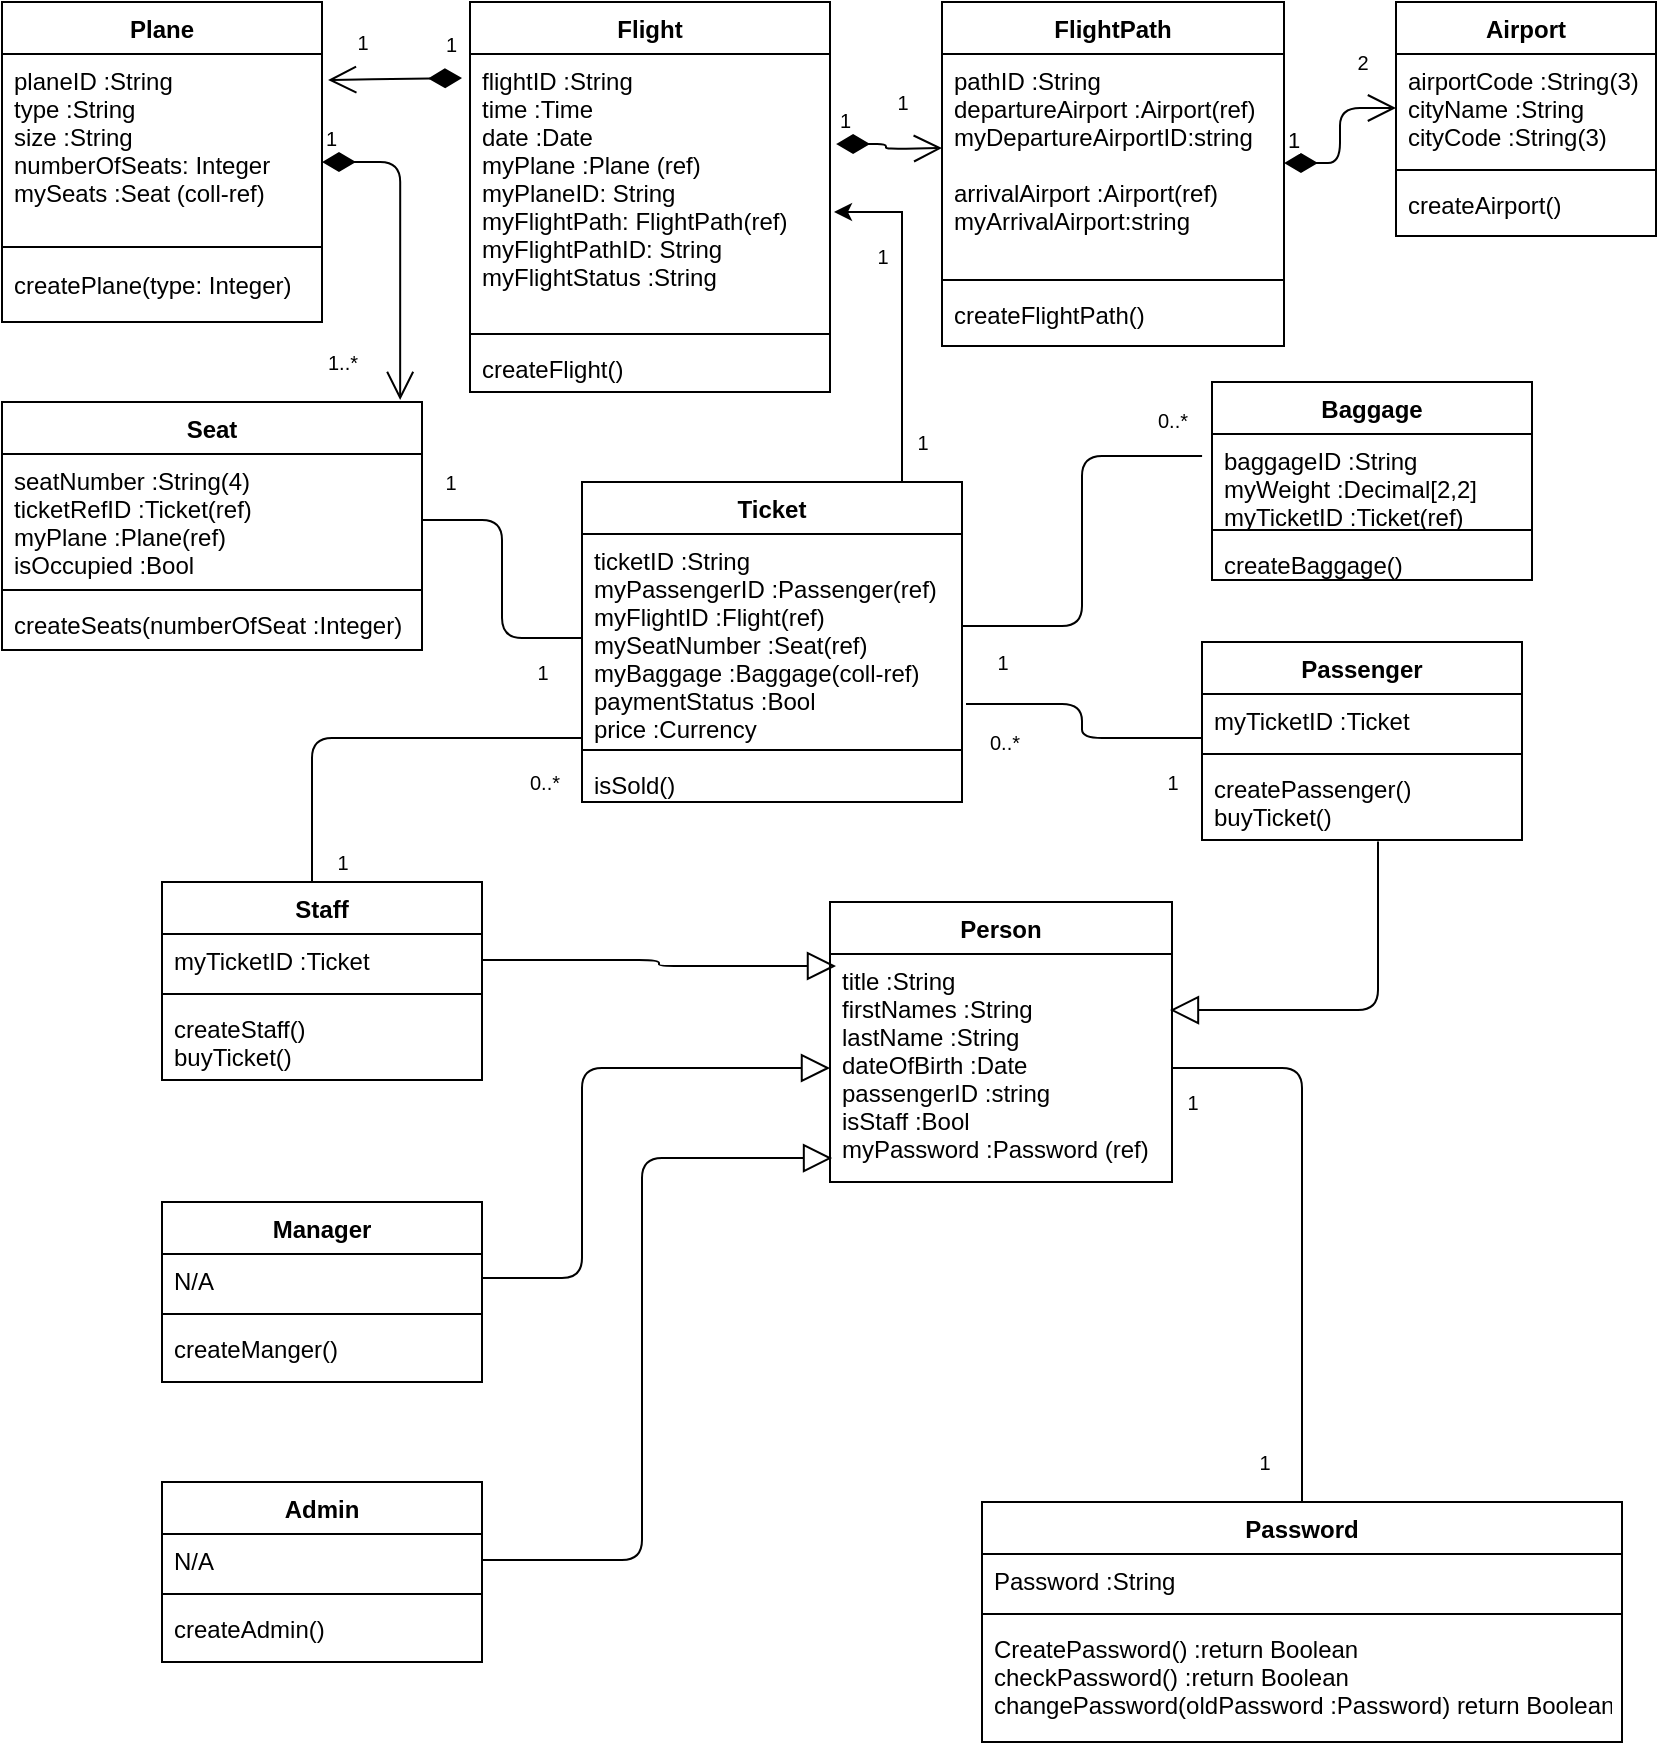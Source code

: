 <mxfile version="13.8.1" type="github">
  <diagram id="C5RBs43oDa-KdzZeNtuy" name="Page-1">
    <mxGraphModel dx="1422" dy="803" grid="1" gridSize="9" guides="1" tooltips="1" connect="1" arrows="1" fold="1" page="1" pageScale="1" pageWidth="827" pageHeight="1169" background="none" math="0" shadow="0">
      <root>
        <mxCell id="WIyWlLk6GJQsqaUBKTNV-0" />
        <mxCell id="WIyWlLk6GJQsqaUBKTNV-1" parent="WIyWlLk6GJQsqaUBKTNV-0" />
        <mxCell id="534QqyFiL1MUl5NV4_Nv-0" value="Airport" style="swimlane;fontStyle=1;align=center;verticalAlign=top;childLayout=stackLayout;horizontal=1;startSize=26;horizontalStack=0;resizeParent=1;resizeParentMax=0;resizeLast=0;collapsible=1;marginBottom=0;" parent="WIyWlLk6GJQsqaUBKTNV-1" vertex="1">
          <mxGeometry x="697" width="130" height="117" as="geometry" />
        </mxCell>
        <mxCell id="534QqyFiL1MUl5NV4_Nv-1" value="airportCode :String(3)&#xa;cityName :String&#xa;cityCode :String(3)" style="text;strokeColor=none;fillColor=none;align=left;verticalAlign=top;spacingLeft=4;spacingRight=4;overflow=hidden;rotatable=0;points=[[0,0.5],[1,0.5]];portConstraint=eastwest;" parent="534QqyFiL1MUl5NV4_Nv-0" vertex="1">
          <mxGeometry y="26" width="130" height="54" as="geometry" />
        </mxCell>
        <mxCell id="534QqyFiL1MUl5NV4_Nv-2" value="" style="line;strokeWidth=1;fillColor=none;align=left;verticalAlign=middle;spacingTop=-1;spacingLeft=3;spacingRight=3;rotatable=0;labelPosition=right;points=[];portConstraint=eastwest;" parent="534QqyFiL1MUl5NV4_Nv-0" vertex="1">
          <mxGeometry y="80" width="130" height="8" as="geometry" />
        </mxCell>
        <mxCell id="534QqyFiL1MUl5NV4_Nv-3" value="createAirport()&#xa;" style="text;strokeColor=none;fillColor=none;align=left;verticalAlign=top;spacingLeft=4;spacingRight=4;overflow=hidden;rotatable=0;points=[[0,0.5],[1,0.5]];portConstraint=eastwest;" parent="534QqyFiL1MUl5NV4_Nv-0" vertex="1">
          <mxGeometry y="88" width="130" height="29" as="geometry" />
        </mxCell>
        <mxCell id="534QqyFiL1MUl5NV4_Nv-5" value="FlightPath" style="swimlane;fontStyle=1;align=center;verticalAlign=top;childLayout=stackLayout;horizontal=1;startSize=26;horizontalStack=0;resizeParent=1;resizeParentMax=0;resizeLast=0;collapsible=1;marginBottom=0;" parent="WIyWlLk6GJQsqaUBKTNV-1" vertex="1">
          <mxGeometry x="470" width="171" height="172" as="geometry" />
        </mxCell>
        <mxCell id="534QqyFiL1MUl5NV4_Nv-6" value="pathID :String&#xa;departureAirport :Airport(ref)&#xa;myDepartureAirportID:string&#xa;&#xa;arrivalAirport :Airport(ref)&#xa;myArrivalAirport:string&#xa;" style="text;strokeColor=none;fillColor=none;align=left;verticalAlign=top;spacingLeft=4;spacingRight=4;overflow=hidden;rotatable=0;points=[[0,0.5],[1,0.5]];portConstraint=eastwest;" parent="534QqyFiL1MUl5NV4_Nv-5" vertex="1">
          <mxGeometry y="26" width="171" height="109" as="geometry" />
        </mxCell>
        <mxCell id="534QqyFiL1MUl5NV4_Nv-7" value="" style="line;strokeWidth=1;fillColor=none;align=left;verticalAlign=middle;spacingTop=-1;spacingLeft=3;spacingRight=3;rotatable=0;labelPosition=right;points=[];portConstraint=eastwest;" parent="534QqyFiL1MUl5NV4_Nv-5" vertex="1">
          <mxGeometry y="135" width="171" height="8" as="geometry" />
        </mxCell>
        <mxCell id="534QqyFiL1MUl5NV4_Nv-8" value="createFlightPath()&#xa;" style="text;strokeColor=none;fillColor=none;align=left;verticalAlign=top;spacingLeft=4;spacingRight=4;overflow=hidden;rotatable=0;points=[[0,0.5],[1,0.5]];portConstraint=eastwest;" parent="534QqyFiL1MUl5NV4_Nv-5" vertex="1">
          <mxGeometry y="143" width="171" height="29" as="geometry" />
        </mxCell>
        <mxCell id="534QqyFiL1MUl5NV4_Nv-9" value="Flight" style="swimlane;fontStyle=1;align=center;verticalAlign=top;childLayout=stackLayout;horizontal=1;startSize=26;horizontalStack=0;resizeParent=1;resizeParentMax=0;resizeLast=0;collapsible=1;marginBottom=0;" parent="WIyWlLk6GJQsqaUBKTNV-1" vertex="1">
          <mxGeometry x="234" width="180" height="195" as="geometry" />
        </mxCell>
        <mxCell id="534QqyFiL1MUl5NV4_Nv-10" value="flightID :String&#xa;time :Time&#xa;date :Date&#xa;myPlane :Plane (ref)&#xa;myPlaneID: String&#xa;myFlightPath: FlightPath(ref)&#xa;myFlightPathID: String&#xa;myFlightStatus :String" style="text;strokeColor=none;fillColor=none;align=left;verticalAlign=top;spacingLeft=4;spacingRight=4;overflow=hidden;rotatable=0;points=[[0,0.5],[1,0.5]];portConstraint=eastwest;" parent="534QqyFiL1MUl5NV4_Nv-9" vertex="1">
          <mxGeometry y="26" width="180" height="136" as="geometry" />
        </mxCell>
        <mxCell id="534QqyFiL1MUl5NV4_Nv-11" value="" style="line;strokeWidth=1;fillColor=none;align=left;verticalAlign=middle;spacingTop=-1;spacingLeft=3;spacingRight=3;rotatable=0;labelPosition=right;points=[];portConstraint=eastwest;" parent="534QqyFiL1MUl5NV4_Nv-9" vertex="1">
          <mxGeometry y="162" width="180" height="8" as="geometry" />
        </mxCell>
        <mxCell id="534QqyFiL1MUl5NV4_Nv-12" value="createFlight()" style="text;strokeColor=none;fillColor=none;align=left;verticalAlign=top;spacingLeft=4;spacingRight=4;overflow=hidden;rotatable=0;points=[[0,0.5],[1,0.5]];portConstraint=eastwest;" parent="534QqyFiL1MUl5NV4_Nv-9" vertex="1">
          <mxGeometry y="170" width="180" height="25" as="geometry" />
        </mxCell>
        <mxCell id="534QqyFiL1MUl5NV4_Nv-13" value="Plane" style="swimlane;fontStyle=1;align=center;verticalAlign=top;childLayout=stackLayout;horizontal=1;startSize=26;horizontalStack=0;resizeParent=1;resizeParentMax=0;resizeLast=0;collapsible=1;marginBottom=0;" parent="WIyWlLk6GJQsqaUBKTNV-1" vertex="1">
          <mxGeometry width="160" height="160" as="geometry" />
        </mxCell>
        <mxCell id="534QqyFiL1MUl5NV4_Nv-14" value="planeID :String&#xa;type :String&#xa;size :String&#xa;numberOfSeats: Integer&#xa;mySeats :Seat (coll-ref)" style="text;strokeColor=none;fillColor=none;align=left;verticalAlign=top;spacingLeft=4;spacingRight=4;overflow=hidden;rotatable=0;points=[[0,0.5],[1,0.5]];portConstraint=eastwest;" parent="534QqyFiL1MUl5NV4_Nv-13" vertex="1">
          <mxGeometry y="26" width="160" height="91" as="geometry" />
        </mxCell>
        <mxCell id="534QqyFiL1MUl5NV4_Nv-15" value="" style="line;strokeWidth=1;fillColor=none;align=left;verticalAlign=middle;spacingTop=-1;spacingLeft=3;spacingRight=3;rotatable=0;labelPosition=right;points=[];portConstraint=eastwest;" parent="534QqyFiL1MUl5NV4_Nv-13" vertex="1">
          <mxGeometry y="117" width="160" height="11" as="geometry" />
        </mxCell>
        <mxCell id="534QqyFiL1MUl5NV4_Nv-16" value="createPlane(type: Integer)" style="text;strokeColor=none;fillColor=none;align=left;verticalAlign=top;spacingLeft=4;spacingRight=4;overflow=hidden;rotatable=0;points=[[0,0.5],[1,0.5]];portConstraint=eastwest;" parent="534QqyFiL1MUl5NV4_Nv-13" vertex="1">
          <mxGeometry y="128" width="160" height="32" as="geometry" />
        </mxCell>
        <mxCell id="534QqyFiL1MUl5NV4_Nv-67" style="edgeStyle=orthogonalEdgeStyle;rounded=0;orthogonalLoop=1;jettySize=auto;html=1;exitX=0.75;exitY=0;exitDx=0;exitDy=0;fontSize=10;" parent="WIyWlLk6GJQsqaUBKTNV-1" source="534QqyFiL1MUl5NV4_Nv-21" edge="1">
          <mxGeometry relative="1" as="geometry">
            <Array as="points">
              <mxPoint x="450" y="240" />
              <mxPoint x="450" y="105" />
              <mxPoint x="416" y="105" />
            </Array>
            <mxPoint x="416" y="105" as="targetPoint" />
          </mxGeometry>
        </mxCell>
        <mxCell id="534QqyFiL1MUl5NV4_Nv-21" value="Ticket" style="swimlane;fontStyle=1;align=center;verticalAlign=top;childLayout=stackLayout;horizontal=1;startSize=26;horizontalStack=0;resizeParent=1;resizeParentMax=0;resizeLast=0;collapsible=1;marginBottom=0;" parent="WIyWlLk6GJQsqaUBKTNV-1" vertex="1">
          <mxGeometry x="290" y="240" width="190" height="160" as="geometry" />
        </mxCell>
        <mxCell id="534QqyFiL1MUl5NV4_Nv-22" value="ticketID :String&#xa;myPassengerID :Passenger(ref)&#xa;myFlightID :Flight(ref)&#xa;mySeatNumber :Seat(ref)&#xa;myBaggage :Baggage(coll-ref)&#xa;paymentStatus :Bool&#xa;price :Currency" style="text;strokeColor=none;fillColor=none;align=left;verticalAlign=top;spacingLeft=4;spacingRight=4;overflow=hidden;rotatable=0;points=[[0,0.5],[1,0.5]];portConstraint=eastwest;" parent="534QqyFiL1MUl5NV4_Nv-21" vertex="1">
          <mxGeometry y="26" width="190" height="104" as="geometry" />
        </mxCell>
        <mxCell id="534QqyFiL1MUl5NV4_Nv-23" value="" style="line;strokeWidth=1;fillColor=none;align=left;verticalAlign=middle;spacingTop=-1;spacingLeft=3;spacingRight=3;rotatable=0;labelPosition=right;points=[];portConstraint=eastwest;" parent="534QqyFiL1MUl5NV4_Nv-21" vertex="1">
          <mxGeometry y="130" width="190" height="8" as="geometry" />
        </mxCell>
        <mxCell id="534QqyFiL1MUl5NV4_Nv-24" value="isSold()" style="text;strokeColor=none;fillColor=none;align=left;verticalAlign=top;spacingLeft=4;spacingRight=4;overflow=hidden;rotatable=0;points=[[0,0.5],[1,0.5]];portConstraint=eastwest;" parent="534QqyFiL1MUl5NV4_Nv-21" vertex="1">
          <mxGeometry y="138" width="190" height="22" as="geometry" />
        </mxCell>
        <mxCell id="534QqyFiL1MUl5NV4_Nv-17" value="Seat" style="swimlane;fontStyle=1;align=center;verticalAlign=top;childLayout=stackLayout;horizontal=1;startSize=26;horizontalStack=0;resizeParent=1;resizeParentMax=0;resizeLast=0;collapsible=1;marginBottom=0;" parent="WIyWlLk6GJQsqaUBKTNV-1" vertex="1">
          <mxGeometry y="200" width="210" height="124" as="geometry" />
        </mxCell>
        <mxCell id="534QqyFiL1MUl5NV4_Nv-18" value="seatNumber :String(4)&#xa;ticketRefID :Ticket(ref)&#xa;myPlane :Plane(ref)&#xa;isOccupied :Bool" style="text;strokeColor=none;fillColor=none;align=left;verticalAlign=top;spacingLeft=4;spacingRight=4;overflow=hidden;rotatable=0;points=[[0,0.5],[1,0.5]];portConstraint=eastwest;" parent="534QqyFiL1MUl5NV4_Nv-17" vertex="1">
          <mxGeometry y="26" width="210" height="64" as="geometry" />
        </mxCell>
        <mxCell id="534QqyFiL1MUl5NV4_Nv-19" value="" style="line;strokeWidth=1;fillColor=none;align=left;verticalAlign=middle;spacingTop=-1;spacingLeft=3;spacingRight=3;rotatable=0;labelPosition=right;points=[];portConstraint=eastwest;" parent="534QqyFiL1MUl5NV4_Nv-17" vertex="1">
          <mxGeometry y="90" width="210" height="8" as="geometry" />
        </mxCell>
        <mxCell id="534QqyFiL1MUl5NV4_Nv-20" value="createSeats(numberOfSeat :Integer)" style="text;strokeColor=none;fillColor=none;align=left;verticalAlign=top;spacingLeft=4;spacingRight=4;overflow=hidden;rotatable=0;points=[[0,0.5],[1,0.5]];portConstraint=eastwest;" parent="534QqyFiL1MUl5NV4_Nv-17" vertex="1">
          <mxGeometry y="98" width="210" height="26" as="geometry" />
        </mxCell>
        <mxCell id="534QqyFiL1MUl5NV4_Nv-57" value="1" style="endArrow=open;html=1;endSize=12;startArrow=diamondThin;startSize=14;startFill=1;edgeStyle=orthogonalEdgeStyle;align=left;verticalAlign=bottom;exitX=1;exitY=0.5;exitDx=0;exitDy=0;entryX=0;entryY=0.5;entryDx=0;entryDy=0;" parent="WIyWlLk6GJQsqaUBKTNV-1" source="534QqyFiL1MUl5NV4_Nv-6" target="534QqyFiL1MUl5NV4_Nv-1" edge="1">
          <mxGeometry x="-1" y="3" relative="1" as="geometry">
            <mxPoint x="630" y="180" as="sourcePoint" />
            <mxPoint x="790" y="180" as="targetPoint" />
          </mxGeometry>
        </mxCell>
        <mxCell id="534QqyFiL1MUl5NV4_Nv-58" value="2" style="text;html=1;resizable=0;autosize=1;align=center;verticalAlign=middle;points=[];fillColor=none;strokeColor=none;rounded=0;fontSize=10;" parent="WIyWlLk6GJQsqaUBKTNV-1" vertex="1">
          <mxGeometry x="670" y="20" width="20" height="20" as="geometry" />
        </mxCell>
        <mxCell id="534QqyFiL1MUl5NV4_Nv-59" value="1" style="endArrow=open;html=1;endSize=12;startArrow=diamondThin;startSize=14;startFill=1;edgeStyle=orthogonalEdgeStyle;align=left;verticalAlign=bottom;fontSize=10;exitX=1.017;exitY=0.331;exitDx=0;exitDy=0;exitPerimeter=0;" parent="WIyWlLk6GJQsqaUBKTNV-1" source="534QqyFiL1MUl5NV4_Nv-10" edge="1">
          <mxGeometry x="-1" y="3" relative="1" as="geometry">
            <mxPoint x="423" y="81" as="sourcePoint" />
            <mxPoint x="470" y="73" as="targetPoint" />
          </mxGeometry>
        </mxCell>
        <mxCell id="534QqyFiL1MUl5NV4_Nv-60" value="1" style="text;html=1;resizable=0;autosize=1;align=center;verticalAlign=middle;points=[];fillColor=none;strokeColor=none;rounded=0;fontSize=10;" parent="WIyWlLk6GJQsqaUBKTNV-1" vertex="1">
          <mxGeometry x="440" y="40" width="20" height="20" as="geometry" />
        </mxCell>
        <mxCell id="534QqyFiL1MUl5NV4_Nv-61" value="1" style="endArrow=open;html=1;endSize=12;startArrow=diamondThin;startSize=14;startFill=1;edgeStyle=orthogonalEdgeStyle;align=left;verticalAlign=bottom;fontSize=10;entryX=1.019;entryY=0.143;entryDx=0;entryDy=0;entryPerimeter=0;" parent="WIyWlLk6GJQsqaUBKTNV-1" target="534QqyFiL1MUl5NV4_Nv-14" edge="1">
          <mxGeometry x="-0.701" y="-8" relative="1" as="geometry">
            <mxPoint x="230" y="38" as="sourcePoint" />
            <mxPoint x="320" y="180" as="targetPoint" />
            <mxPoint as="offset" />
          </mxGeometry>
        </mxCell>
        <mxCell id="534QqyFiL1MUl5NV4_Nv-62" value="1" style="text;html=1;resizable=0;autosize=1;align=center;verticalAlign=middle;points=[];fillColor=none;strokeColor=none;rounded=0;fontSize=10;" parent="WIyWlLk6GJQsqaUBKTNV-1" vertex="1">
          <mxGeometry x="170" y="10" width="20" height="20" as="geometry" />
        </mxCell>
        <mxCell id="534QqyFiL1MUl5NV4_Nv-63" value="1" style="endArrow=open;html=1;endSize=12;startArrow=diamondThin;startSize=14;startFill=1;edgeStyle=orthogonalEdgeStyle;align=left;verticalAlign=bottom;fontSize=10;entryX=0.948;entryY=-0.008;entryDx=0;entryDy=0;entryPerimeter=0;" parent="WIyWlLk6GJQsqaUBKTNV-1" target="534QqyFiL1MUl5NV4_Nv-17" edge="1">
          <mxGeometry x="-1" y="3" relative="1" as="geometry">
            <mxPoint x="160" y="80" as="sourcePoint" />
            <mxPoint x="350" y="180" as="targetPoint" />
            <Array as="points">
              <mxPoint x="199" y="80" />
            </Array>
          </mxGeometry>
        </mxCell>
        <mxCell id="534QqyFiL1MUl5NV4_Nv-64" value="1..*" style="text;html=1;resizable=0;autosize=1;align=center;verticalAlign=middle;points=[];fillColor=none;strokeColor=none;rounded=0;fontSize=10;" parent="WIyWlLk6GJQsqaUBKTNV-1" vertex="1">
          <mxGeometry x="155" y="170" width="30" height="20" as="geometry" />
        </mxCell>
        <mxCell id="534QqyFiL1MUl5NV4_Nv-68" value="1" style="text;html=1;resizable=0;autosize=1;align=center;verticalAlign=middle;points=[];fillColor=none;strokeColor=none;rounded=0;fontSize=10;" parent="WIyWlLk6GJQsqaUBKTNV-1" vertex="1">
          <mxGeometry x="430" y="117" width="20" height="20" as="geometry" />
        </mxCell>
        <mxCell id="534QqyFiL1MUl5NV4_Nv-69" value="1" style="text;html=1;resizable=0;autosize=1;align=center;verticalAlign=middle;points=[];fillColor=none;strokeColor=none;rounded=0;fontSize=10;" parent="WIyWlLk6GJQsqaUBKTNV-1" vertex="1">
          <mxGeometry x="450" y="210" width="20" height="20" as="geometry" />
        </mxCell>
        <mxCell id="534QqyFiL1MUl5NV4_Nv-78" value="" style="endArrow=none;html=1;fontSize=10;edgeStyle=elbowEdgeStyle;exitX=-0.2;exitY=1.45;exitDx=0;exitDy=0;exitPerimeter=0;entryX=1.5;entryY=-0.35;entryDx=0;entryDy=0;entryPerimeter=0;" parent="WIyWlLk6GJQsqaUBKTNV-1" source="534QqyFiL1MUl5NV4_Nv-79" target="534QqyFiL1MUl5NV4_Nv-80" edge="1">
          <mxGeometry width="50" height="50" relative="1" as="geometry">
            <mxPoint x="200" y="258" as="sourcePoint" />
            <mxPoint x="300" y="318" as="targetPoint" />
          </mxGeometry>
        </mxCell>
        <mxCell id="534QqyFiL1MUl5NV4_Nv-79" value="1" style="text;html=1;resizable=0;autosize=1;align=center;verticalAlign=middle;points=[];fillColor=none;strokeColor=none;rounded=0;fontSize=10;" parent="WIyWlLk6GJQsqaUBKTNV-1" vertex="1">
          <mxGeometry x="214" y="230" width="20" height="20" as="geometry" />
        </mxCell>
        <mxCell id="534QqyFiL1MUl5NV4_Nv-80" value="1" style="text;html=1;resizable=0;autosize=1;align=center;verticalAlign=middle;points=[];fillColor=none;strokeColor=none;rounded=0;fontSize=10;" parent="WIyWlLk6GJQsqaUBKTNV-1" vertex="1">
          <mxGeometry x="260" y="325" width="20" height="20" as="geometry" />
        </mxCell>
        <mxCell id="534QqyFiL1MUl5NV4_Nv-45" value="Staff" style="swimlane;fontStyle=1;align=center;verticalAlign=top;childLayout=stackLayout;horizontal=1;startSize=26;horizontalStack=0;resizeParent=1;resizeParentMax=0;resizeLast=0;collapsible=1;marginBottom=0;" parent="WIyWlLk6GJQsqaUBKTNV-1" vertex="1">
          <mxGeometry x="80" y="440" width="160" height="99" as="geometry" />
        </mxCell>
        <mxCell id="534QqyFiL1MUl5NV4_Nv-46" value="myTicketID :Ticket" style="text;strokeColor=none;fillColor=none;align=left;verticalAlign=top;spacingLeft=4;spacingRight=4;overflow=hidden;rotatable=0;points=[[0,0.5],[1,0.5]];portConstraint=eastwest;" parent="534QqyFiL1MUl5NV4_Nv-45" vertex="1">
          <mxGeometry y="26" width="160" height="26" as="geometry" />
        </mxCell>
        <mxCell id="534QqyFiL1MUl5NV4_Nv-47" value="" style="line;strokeWidth=1;fillColor=none;align=left;verticalAlign=middle;spacingTop=-1;spacingLeft=3;spacingRight=3;rotatable=0;labelPosition=right;points=[];portConstraint=eastwest;" parent="534QqyFiL1MUl5NV4_Nv-45" vertex="1">
          <mxGeometry y="52" width="160" height="8" as="geometry" />
        </mxCell>
        <mxCell id="534QqyFiL1MUl5NV4_Nv-48" value="createStaff()&#xa;buyTicket()" style="text;strokeColor=none;fillColor=none;align=left;verticalAlign=top;spacingLeft=4;spacingRight=4;overflow=hidden;rotatable=0;points=[[0,0.5],[1,0.5]];portConstraint=eastwest;" parent="534QqyFiL1MUl5NV4_Nv-45" vertex="1">
          <mxGeometry y="60" width="160" height="39" as="geometry" />
        </mxCell>
        <mxCell id="534QqyFiL1MUl5NV4_Nv-41" value="Manager" style="swimlane;fontStyle=1;align=center;verticalAlign=top;childLayout=stackLayout;horizontal=1;startSize=26;horizontalStack=0;resizeParent=1;resizeParentMax=0;resizeLast=0;collapsible=1;marginBottom=0;" parent="WIyWlLk6GJQsqaUBKTNV-1" vertex="1">
          <mxGeometry x="80" y="600" width="160" height="90" as="geometry" />
        </mxCell>
        <mxCell id="534QqyFiL1MUl5NV4_Nv-42" value="N/A" style="text;strokeColor=none;fillColor=none;align=left;verticalAlign=top;spacingLeft=4;spacingRight=4;overflow=hidden;rotatable=0;points=[[0,0.5],[1,0.5]];portConstraint=eastwest;" parent="534QqyFiL1MUl5NV4_Nv-41" vertex="1">
          <mxGeometry y="26" width="160" height="26" as="geometry" />
        </mxCell>
        <mxCell id="534QqyFiL1MUl5NV4_Nv-43" value="" style="line;strokeWidth=1;fillColor=none;align=left;verticalAlign=middle;spacingTop=-1;spacingLeft=3;spacingRight=3;rotatable=0;labelPosition=right;points=[];portConstraint=eastwest;" parent="534QqyFiL1MUl5NV4_Nv-41" vertex="1">
          <mxGeometry y="52" width="160" height="8" as="geometry" />
        </mxCell>
        <mxCell id="534QqyFiL1MUl5NV4_Nv-44" value="createManger()&#xa;" style="text;strokeColor=none;fillColor=none;align=left;verticalAlign=top;spacingLeft=4;spacingRight=4;overflow=hidden;rotatable=0;points=[[0,0.5],[1,0.5]];portConstraint=eastwest;" parent="534QqyFiL1MUl5NV4_Nv-41" vertex="1">
          <mxGeometry y="60" width="160" height="30" as="geometry" />
        </mxCell>
        <mxCell id="534QqyFiL1MUl5NV4_Nv-49" value="Admin" style="swimlane;fontStyle=1;align=center;verticalAlign=top;childLayout=stackLayout;horizontal=1;startSize=26;horizontalStack=0;resizeParent=1;resizeParentMax=0;resizeLast=0;collapsible=1;marginBottom=0;" parent="WIyWlLk6GJQsqaUBKTNV-1" vertex="1">
          <mxGeometry x="80" y="740" width="160" height="90" as="geometry" />
        </mxCell>
        <mxCell id="534QqyFiL1MUl5NV4_Nv-50" value="N/A" style="text;strokeColor=none;fillColor=none;align=left;verticalAlign=top;spacingLeft=4;spacingRight=4;overflow=hidden;rotatable=0;points=[[0,0.5],[1,0.5]];portConstraint=eastwest;" parent="534QqyFiL1MUl5NV4_Nv-49" vertex="1">
          <mxGeometry y="26" width="160" height="26" as="geometry" />
        </mxCell>
        <mxCell id="534QqyFiL1MUl5NV4_Nv-51" value="" style="line;strokeWidth=1;fillColor=none;align=left;verticalAlign=middle;spacingTop=-1;spacingLeft=3;spacingRight=3;rotatable=0;labelPosition=right;points=[];portConstraint=eastwest;" parent="534QqyFiL1MUl5NV4_Nv-49" vertex="1">
          <mxGeometry y="52" width="160" height="8" as="geometry" />
        </mxCell>
        <mxCell id="534QqyFiL1MUl5NV4_Nv-52" value="createAdmin()&#xa;" style="text;strokeColor=none;fillColor=none;align=left;verticalAlign=top;spacingLeft=4;spacingRight=4;overflow=hidden;rotatable=0;points=[[0,0.5],[1,0.5]];portConstraint=eastwest;" parent="534QqyFiL1MUl5NV4_Nv-49" vertex="1">
          <mxGeometry y="60" width="160" height="30" as="geometry" />
        </mxCell>
        <mxCell id="534QqyFiL1MUl5NV4_Nv-82" value="" style="endArrow=none;html=1;fontSize=10;edgeStyle=elbowEdgeStyle;" parent="WIyWlLk6GJQsqaUBKTNV-1" target="534QqyFiL1MUl5NV4_Nv-22" edge="1">
          <mxGeometry width="50" height="50" relative="1" as="geometry">
            <mxPoint x="155" y="440" as="sourcePoint" />
            <mxPoint x="205" y="390" as="targetPoint" />
            <Array as="points">
              <mxPoint x="155" y="368" />
            </Array>
          </mxGeometry>
        </mxCell>
        <mxCell id="534QqyFiL1MUl5NV4_Nv-83" value="1" style="text;html=1;resizable=0;autosize=1;align=center;verticalAlign=middle;points=[];fillColor=none;strokeColor=none;rounded=0;fontSize=10;" parent="WIyWlLk6GJQsqaUBKTNV-1" vertex="1">
          <mxGeometry x="160" y="420" width="20" height="20" as="geometry" />
        </mxCell>
        <mxCell id="534QqyFiL1MUl5NV4_Nv-84" value="0..*" style="text;html=1;resizable=0;autosize=1;align=center;verticalAlign=middle;points=[];fillColor=none;strokeColor=none;rounded=0;fontSize=10;" parent="WIyWlLk6GJQsqaUBKTNV-1" vertex="1">
          <mxGeometry x="257" y="381" width="27" height="18" as="geometry" />
        </mxCell>
        <mxCell id="534QqyFiL1MUl5NV4_Nv-86" value="" style="endArrow=none;html=1;fontSize=10;edgeStyle=elbowEdgeStyle;entryX=-0.031;entryY=0.25;entryDx=0;entryDy=0;entryPerimeter=0;" parent="WIyWlLk6GJQsqaUBKTNV-1" edge="1" target="534QqyFiL1MUl5NV4_Nv-26">
          <mxGeometry width="50" height="50" relative="1" as="geometry">
            <mxPoint x="480" y="312" as="sourcePoint" />
            <mxPoint x="600" y="209" as="targetPoint" />
          </mxGeometry>
        </mxCell>
        <mxCell id="534QqyFiL1MUl5NV4_Nv-87" value="1" style="text;html=1;resizable=0;autosize=1;align=center;verticalAlign=middle;points=[];fillColor=none;strokeColor=none;rounded=0;fontSize=10;" parent="WIyWlLk6GJQsqaUBKTNV-1" vertex="1">
          <mxGeometry x="490" y="320" width="20" height="20" as="geometry" />
        </mxCell>
        <mxCell id="534QqyFiL1MUl5NV4_Nv-88" value="0..*" style="text;html=1;resizable=0;autosize=1;align=center;verticalAlign=middle;points=[];fillColor=none;strokeColor=none;rounded=0;fontSize=10;" parent="WIyWlLk6GJQsqaUBKTNV-1" vertex="1">
          <mxGeometry x="571.5" y="200" width="27" height="18" as="geometry" />
        </mxCell>
        <mxCell id="534QqyFiL1MUl5NV4_Nv-89" value="" style="edgeStyle=elbowEdgeStyle;html=1;endSize=12;endArrow=block;endFill=0;fontSize=10;exitX=1.006;exitY=0.017;exitDx=0;exitDy=0;exitPerimeter=0;entryX=0;entryY=0.5;entryDx=0;entryDy=0;" parent="WIyWlLk6GJQsqaUBKTNV-1" target="534QqyFiL1MUl5NV4_Nv-34" edge="1">
          <mxGeometry width="160" relative="1" as="geometry">
            <mxPoint x="240.0" y="638.02" as="sourcePoint" />
            <mxPoint x="359.04" y="690" as="targetPoint" />
            <Array as="points">
              <mxPoint x="290" y="600" />
            </Array>
          </mxGeometry>
        </mxCell>
        <mxCell id="534QqyFiL1MUl5NV4_Nv-90" value="" style="endArrow=none;html=1;fontSize=10;entryX=0.5;entryY=0;entryDx=0;entryDy=0;edgeStyle=orthogonalEdgeStyle;" parent="WIyWlLk6GJQsqaUBKTNV-1" source="534QqyFiL1MUl5NV4_Nv-34" target="534QqyFiL1MUl5NV4_Nv-53" edge="1">
          <mxGeometry width="50" height="50" relative="1" as="geometry">
            <mxPoint x="550" y="640" as="sourcePoint" />
            <mxPoint x="600" y="590" as="targetPoint" />
          </mxGeometry>
        </mxCell>
        <mxCell id="534QqyFiL1MUl5NV4_Nv-91" value="" style="edgeStyle=elbowEdgeStyle;html=1;endSize=12;endArrow=block;endFill=0;fontSize=10;exitX=1;exitY=0.5;exitDx=0;exitDy=0;entryX=0.006;entryY=0.895;entryDx=0;entryDy=0;entryPerimeter=0;" parent="WIyWlLk6GJQsqaUBKTNV-1" source="534QqyFiL1MUl5NV4_Nv-50" target="534QqyFiL1MUl5NV4_Nv-34" edge="1">
          <mxGeometry width="160" relative="1" as="geometry">
            <mxPoint x="240" y="665.02" as="sourcePoint" />
            <mxPoint x="360" y="580" as="targetPoint" />
            <Array as="points">
              <mxPoint x="320" y="680" />
              <mxPoint x="309.04" y="704" />
            </Array>
          </mxGeometry>
        </mxCell>
        <mxCell id="534QqyFiL1MUl5NV4_Nv-53" value="Password" style="swimlane;fontStyle=1;align=center;verticalAlign=top;childLayout=stackLayout;horizontal=1;startSize=26;horizontalStack=0;resizeParent=1;resizeParentMax=0;resizeLast=0;collapsible=1;marginBottom=0;" parent="WIyWlLk6GJQsqaUBKTNV-1" vertex="1">
          <mxGeometry x="490" y="750" width="320" height="120" as="geometry" />
        </mxCell>
        <mxCell id="534QqyFiL1MUl5NV4_Nv-54" value="Password :String" style="text;strokeColor=none;fillColor=none;align=left;verticalAlign=top;spacingLeft=4;spacingRight=4;overflow=hidden;rotatable=0;points=[[0,0.5],[1,0.5]];portConstraint=eastwest;" parent="534QqyFiL1MUl5NV4_Nv-53" vertex="1">
          <mxGeometry y="26" width="320" height="26" as="geometry" />
        </mxCell>
        <mxCell id="534QqyFiL1MUl5NV4_Nv-55" value="" style="line;strokeWidth=1;fillColor=none;align=left;verticalAlign=middle;spacingTop=-1;spacingLeft=3;spacingRight=3;rotatable=0;labelPosition=right;points=[];portConstraint=eastwest;" parent="534QqyFiL1MUl5NV4_Nv-53" vertex="1">
          <mxGeometry y="52" width="320" height="8" as="geometry" />
        </mxCell>
        <mxCell id="534QqyFiL1MUl5NV4_Nv-56" value="CreatePassword() :return Boolean&#xa;checkPassword() :return Boolean&#xa;changePassword(oldPassword :Password) return Boolean" style="text;strokeColor=none;fillColor=none;align=left;verticalAlign=top;spacingLeft=4;spacingRight=4;overflow=hidden;rotatable=0;points=[[0,0.5],[1,0.5]];portConstraint=eastwest;" parent="534QqyFiL1MUl5NV4_Nv-53" vertex="1">
          <mxGeometry y="60" width="320" height="60" as="geometry" />
        </mxCell>
        <mxCell id="534QqyFiL1MUl5NV4_Nv-33" value="Person" style="swimlane;fontStyle=1;align=center;verticalAlign=top;childLayout=stackLayout;horizontal=1;startSize=26;horizontalStack=0;resizeParent=1;resizeParentMax=0;resizeLast=0;collapsible=1;marginBottom=0;" parent="WIyWlLk6GJQsqaUBKTNV-1" vertex="1">
          <mxGeometry x="414" y="450" width="171" height="140" as="geometry" />
        </mxCell>
        <mxCell id="534QqyFiL1MUl5NV4_Nv-34" value="title :String&#xa;firstNames :String&#xa;lastName :String&#xa;dateOfBirth :Date&#xa;passengerID :string&#xa;isStaff :Bool&#xa;myPassword :Password (ref)" style="text;strokeColor=none;fillColor=none;align=left;verticalAlign=top;spacingLeft=4;spacingRight=4;overflow=hidden;rotatable=0;points=[[0,0.5],[1,0.5]];portConstraint=eastwest;" parent="534QqyFiL1MUl5NV4_Nv-33" vertex="1">
          <mxGeometry y="26" width="171" height="114" as="geometry" />
        </mxCell>
        <mxCell id="534QqyFiL1MUl5NV4_Nv-96" value="" style="edgeStyle=elbowEdgeStyle;html=1;endSize=12;endArrow=block;endFill=0;fontSize=10;exitX=1;exitY=0.5;exitDx=0;exitDy=0;" parent="WIyWlLk6GJQsqaUBKTNV-1" source="534QqyFiL1MUl5NV4_Nv-46" edge="1">
          <mxGeometry width="160" relative="1" as="geometry">
            <mxPoint x="240" y="525.02" as="sourcePoint" />
            <mxPoint x="417" y="482" as="targetPoint" />
            <Array as="points" />
          </mxGeometry>
        </mxCell>
        <mxCell id="534QqyFiL1MUl5NV4_Nv-29" value="Passenger" style="swimlane;fontStyle=1;align=center;verticalAlign=top;childLayout=stackLayout;horizontal=1;startSize=26;horizontalStack=0;resizeParent=1;resizeParentMax=0;resizeLast=0;collapsible=1;marginBottom=0;" parent="WIyWlLk6GJQsqaUBKTNV-1" vertex="1">
          <mxGeometry x="600" y="320" width="160" height="99" as="geometry" />
        </mxCell>
        <mxCell id="534QqyFiL1MUl5NV4_Nv-30" value="myTicketID :Ticket" style="text;strokeColor=none;fillColor=none;align=left;verticalAlign=top;spacingLeft=4;spacingRight=4;overflow=hidden;rotatable=0;points=[[0,0.5],[1,0.5]];portConstraint=eastwest;" parent="534QqyFiL1MUl5NV4_Nv-29" vertex="1">
          <mxGeometry y="26" width="160" height="26" as="geometry" />
        </mxCell>
        <mxCell id="534QqyFiL1MUl5NV4_Nv-31" value="" style="line;strokeWidth=1;fillColor=none;align=left;verticalAlign=middle;spacingTop=-1;spacingLeft=3;spacingRight=3;rotatable=0;labelPosition=right;points=[];portConstraint=eastwest;" parent="534QqyFiL1MUl5NV4_Nv-29" vertex="1">
          <mxGeometry y="52" width="160" height="8" as="geometry" />
        </mxCell>
        <mxCell id="534QqyFiL1MUl5NV4_Nv-32" value="createPassenger()&#xa;buyTicket()" style="text;strokeColor=none;fillColor=none;align=left;verticalAlign=top;spacingLeft=4;spacingRight=4;overflow=hidden;rotatable=0;points=[[0,0.5],[1,0.5]];portConstraint=eastwest;" parent="534QqyFiL1MUl5NV4_Nv-29" vertex="1">
          <mxGeometry y="60" width="160" height="39" as="geometry" />
        </mxCell>
        <mxCell id="534QqyFiL1MUl5NV4_Nv-97" value="" style="html=1;endSize=12;endArrow=block;endFill=0;fontSize=10;entryX=0.994;entryY=0.246;entryDx=0;entryDy=0;entryPerimeter=0;exitX=0.55;exitY=1.02;exitDx=0;exitDy=0;edgeStyle=orthogonalEdgeStyle;exitPerimeter=0;" parent="WIyWlLk6GJQsqaUBKTNV-1" source="534QqyFiL1MUl5NV4_Nv-32" target="534QqyFiL1MUl5NV4_Nv-34" edge="1">
          <mxGeometry width="160" relative="1" as="geometry">
            <mxPoint x="680" y="450" as="sourcePoint" />
            <mxPoint x="760" y="510" as="targetPoint" />
          </mxGeometry>
        </mxCell>
        <mxCell id="534QqyFiL1MUl5NV4_Nv-98" value="" style="endArrow=none;html=1;fontSize=10;edgeStyle=elbowEdgeStyle;" parent="WIyWlLk6GJQsqaUBKTNV-1" edge="1">
          <mxGeometry width="50" height="50" relative="1" as="geometry">
            <mxPoint x="482" y="351" as="sourcePoint" />
            <mxPoint x="600" y="368" as="targetPoint" />
            <Array as="points">
              <mxPoint x="540" y="360" />
            </Array>
          </mxGeometry>
        </mxCell>
        <mxCell id="xCnXscxY-VxHGIku6_TX-0" value="1" style="text;html=1;resizable=0;autosize=1;align=center;verticalAlign=middle;points=[];fillColor=none;strokeColor=none;rounded=0;fontSize=10;" parent="WIyWlLk6GJQsqaUBKTNV-1" vertex="1">
          <mxGeometry x="575" y="380" width="20" height="20" as="geometry" />
        </mxCell>
        <mxCell id="xCnXscxY-VxHGIku6_TX-1" value="0..*" style="text;html=1;resizable=0;autosize=1;align=center;verticalAlign=middle;points=[];fillColor=none;strokeColor=none;rounded=0;fontSize=10;" parent="WIyWlLk6GJQsqaUBKTNV-1" vertex="1">
          <mxGeometry x="487" y="361" width="27" height="18" as="geometry" />
        </mxCell>
        <mxCell id="xCnXscxY-VxHGIku6_TX-2" value="1" style="text;html=1;resizable=0;autosize=1;align=center;verticalAlign=middle;points=[];fillColor=none;strokeColor=none;rounded=0;fontSize=10;" parent="WIyWlLk6GJQsqaUBKTNV-1" vertex="1">
          <mxGeometry x="585" y="540" width="20" height="20" as="geometry" />
        </mxCell>
        <mxCell id="xCnXscxY-VxHGIku6_TX-3" value="1" style="text;html=1;resizable=0;autosize=1;align=center;verticalAlign=middle;points=[];fillColor=none;strokeColor=none;rounded=0;fontSize=10;" parent="WIyWlLk6GJQsqaUBKTNV-1" vertex="1">
          <mxGeometry x="621" y="720" width="20" height="20" as="geometry" />
        </mxCell>
        <mxCell id="534QqyFiL1MUl5NV4_Nv-25" value="Baggage" style="swimlane;fontStyle=1;align=center;verticalAlign=top;childLayout=stackLayout;horizontal=1;startSize=26;horizontalStack=0;resizeParent=1;resizeParentMax=0;resizeLast=0;collapsible=1;marginBottom=0;" parent="WIyWlLk6GJQsqaUBKTNV-1" vertex="1">
          <mxGeometry x="605" y="190" width="160" height="99" as="geometry" />
        </mxCell>
        <mxCell id="534QqyFiL1MUl5NV4_Nv-26" value="baggageID :String&#xa;myWeight :Decimal[2,2]&#xa;myTicketID :Ticket(ref)" style="text;strokeColor=none;fillColor=none;align=left;verticalAlign=top;spacingLeft=4;spacingRight=4;overflow=hidden;rotatable=0;points=[[0,0.5],[1,0.5]];portConstraint=eastwest;" parent="534QqyFiL1MUl5NV4_Nv-25" vertex="1">
          <mxGeometry y="26" width="160" height="44" as="geometry" />
        </mxCell>
        <mxCell id="534QqyFiL1MUl5NV4_Nv-27" value="" style="line;strokeWidth=1;fillColor=none;align=left;verticalAlign=middle;spacingTop=-1;spacingLeft=3;spacingRight=3;rotatable=0;labelPosition=right;points=[];portConstraint=eastwest;" parent="534QqyFiL1MUl5NV4_Nv-25" vertex="1">
          <mxGeometry y="70" width="160" height="8" as="geometry" />
        </mxCell>
        <mxCell id="534QqyFiL1MUl5NV4_Nv-28" value="createBaggage()" style="text;strokeColor=none;fillColor=none;align=left;verticalAlign=top;spacingLeft=4;spacingRight=4;overflow=hidden;rotatable=0;points=[[0,0.5],[1,0.5]];portConstraint=eastwest;" parent="534QqyFiL1MUl5NV4_Nv-25" vertex="1">
          <mxGeometry y="78" width="160" height="21" as="geometry" />
        </mxCell>
      </root>
    </mxGraphModel>
  </diagram>
</mxfile>
